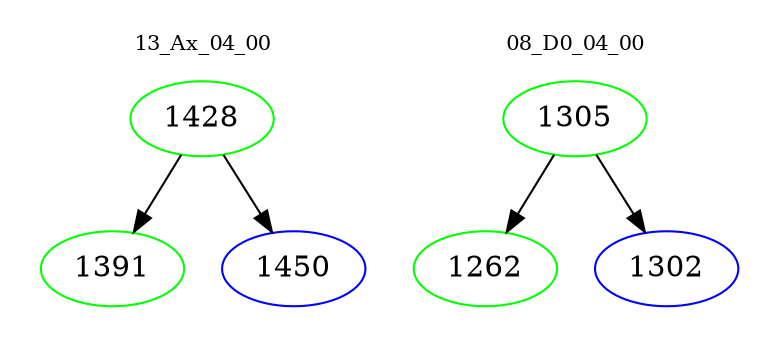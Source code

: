 digraph{
subgraph cluster_0 {
color = white
label = "13_Ax_04_00";
fontsize=10;
T0_1428 [label="1428", color="green"]
T0_1428 -> T0_1391 [color="black"]
T0_1391 [label="1391", color="green"]
T0_1428 -> T0_1450 [color="black"]
T0_1450 [label="1450", color="blue"]
}
subgraph cluster_1 {
color = white
label = "08_D0_04_00";
fontsize=10;
T1_1305 [label="1305", color="green"]
T1_1305 -> T1_1262 [color="black"]
T1_1262 [label="1262", color="green"]
T1_1305 -> T1_1302 [color="black"]
T1_1302 [label="1302", color="blue"]
}
}
